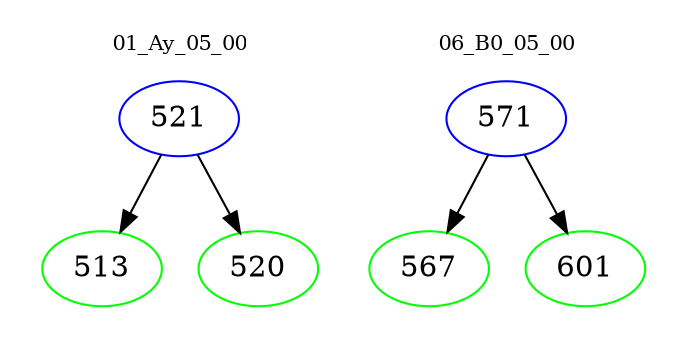 digraph{
subgraph cluster_0 {
color = white
label = "01_Ay_05_00";
fontsize=10;
T0_521 [label="521", color="blue"]
T0_521 -> T0_513 [color="black"]
T0_513 [label="513", color="green"]
T0_521 -> T0_520 [color="black"]
T0_520 [label="520", color="green"]
}
subgraph cluster_1 {
color = white
label = "06_B0_05_00";
fontsize=10;
T1_571 [label="571", color="blue"]
T1_571 -> T1_567 [color="black"]
T1_567 [label="567", color="green"]
T1_571 -> T1_601 [color="black"]
T1_601 [label="601", color="green"]
}
}
